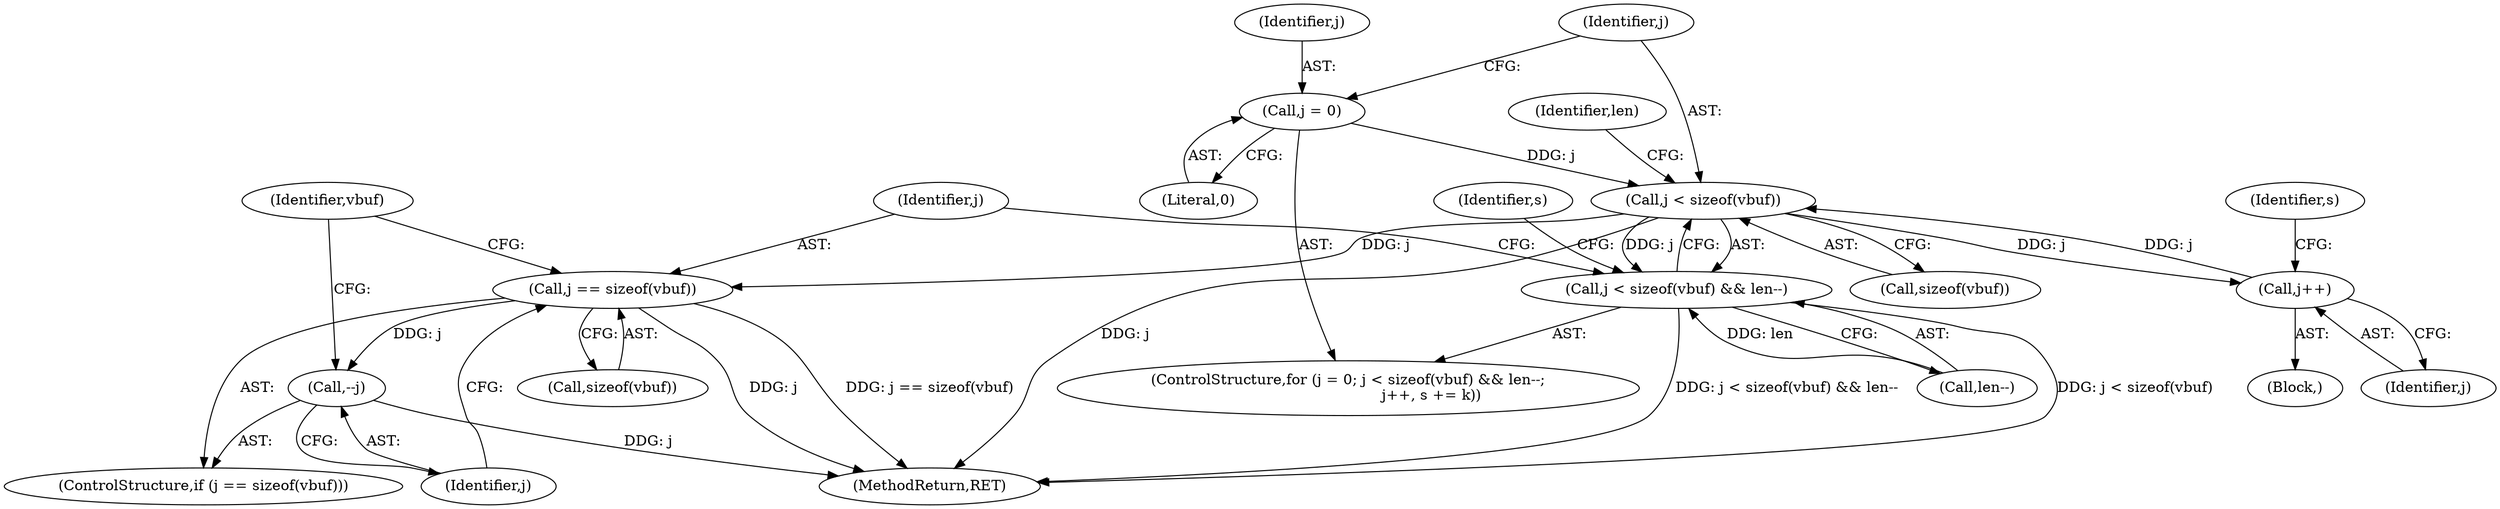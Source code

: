 digraph "0_file_6d209c1c489457397a5763bca4b28e43aac90391_0@API" {
"1000304" [label="(Call,j < sizeof(vbuf))"];
"1000311" [label="(Call,j++)"];
"1000304" [label="(Call,j < sizeof(vbuf))"];
"1000300" [label="(Call,j = 0)"];
"1000303" [label="(Call,j < sizeof(vbuf) && len--)"];
"1000336" [label="(Call,j == sizeof(vbuf))"];
"1000340" [label="(Call,--j)"];
"1000344" [label="(Identifier,vbuf)"];
"1000501" [label="(MethodReturn,RET)"];
"1000338" [label="(Call,sizeof(vbuf))"];
"1000303" [label="(Call,j < sizeof(vbuf) && len--)"];
"1000312" [label="(Identifier,j)"];
"1000304" [label="(Call,j < sizeof(vbuf))"];
"1000340" [label="(Call,--j)"];
"1000309" [label="(Identifier,len)"];
"1000311" [label="(Call,j++)"];
"1000314" [label="(Identifier,s)"];
"1000306" [label="(Call,sizeof(vbuf))"];
"1000305" [label="(Identifier,j)"];
"1000310" [label="(Block,)"];
"1000341" [label="(Identifier,j)"];
"1000320" [label="(Identifier,s)"];
"1000301" [label="(Identifier,j)"];
"1000302" [label="(Literal,0)"];
"1000336" [label="(Call,j == sizeof(vbuf))"];
"1000337" [label="(Identifier,j)"];
"1000300" [label="(Call,j = 0)"];
"1000299" [label="(ControlStructure,for (j = 0; j < sizeof(vbuf) && len--;\n                                    j++, s += k))"];
"1000308" [label="(Call,len--)"];
"1000335" [label="(ControlStructure,if (j == sizeof(vbuf)))"];
"1000304" -> "1000303"  [label="AST: "];
"1000304" -> "1000306"  [label="CFG: "];
"1000305" -> "1000304"  [label="AST: "];
"1000306" -> "1000304"  [label="AST: "];
"1000309" -> "1000304"  [label="CFG: "];
"1000303" -> "1000304"  [label="CFG: "];
"1000304" -> "1000501"  [label="DDG: j"];
"1000304" -> "1000303"  [label="DDG: j"];
"1000311" -> "1000304"  [label="DDG: j"];
"1000300" -> "1000304"  [label="DDG: j"];
"1000304" -> "1000311"  [label="DDG: j"];
"1000304" -> "1000336"  [label="DDG: j"];
"1000311" -> "1000310"  [label="AST: "];
"1000311" -> "1000312"  [label="CFG: "];
"1000312" -> "1000311"  [label="AST: "];
"1000314" -> "1000311"  [label="CFG: "];
"1000300" -> "1000299"  [label="AST: "];
"1000300" -> "1000302"  [label="CFG: "];
"1000301" -> "1000300"  [label="AST: "];
"1000302" -> "1000300"  [label="AST: "];
"1000305" -> "1000300"  [label="CFG: "];
"1000303" -> "1000299"  [label="AST: "];
"1000303" -> "1000308"  [label="CFG: "];
"1000308" -> "1000303"  [label="AST: "];
"1000320" -> "1000303"  [label="CFG: "];
"1000337" -> "1000303"  [label="CFG: "];
"1000303" -> "1000501"  [label="DDG: j < sizeof(vbuf)"];
"1000303" -> "1000501"  [label="DDG: j < sizeof(vbuf) && len--"];
"1000308" -> "1000303"  [label="DDG: len"];
"1000336" -> "1000335"  [label="AST: "];
"1000336" -> "1000338"  [label="CFG: "];
"1000337" -> "1000336"  [label="AST: "];
"1000338" -> "1000336"  [label="AST: "];
"1000341" -> "1000336"  [label="CFG: "];
"1000344" -> "1000336"  [label="CFG: "];
"1000336" -> "1000501"  [label="DDG: j == sizeof(vbuf)"];
"1000336" -> "1000501"  [label="DDG: j"];
"1000336" -> "1000340"  [label="DDG: j"];
"1000340" -> "1000335"  [label="AST: "];
"1000340" -> "1000341"  [label="CFG: "];
"1000341" -> "1000340"  [label="AST: "];
"1000344" -> "1000340"  [label="CFG: "];
"1000340" -> "1000501"  [label="DDG: j"];
}
